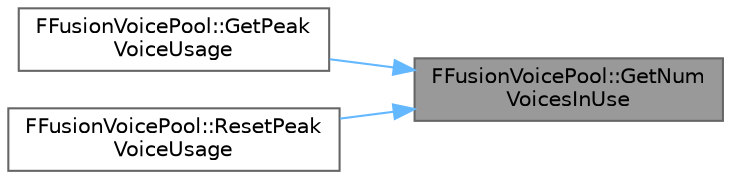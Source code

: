 digraph "FFusionVoicePool::GetNumVoicesInUse"
{
 // INTERACTIVE_SVG=YES
 // LATEX_PDF_SIZE
  bgcolor="transparent";
  edge [fontname=Helvetica,fontsize=10,labelfontname=Helvetica,labelfontsize=10];
  node [fontname=Helvetica,fontsize=10,shape=box,height=0.2,width=0.4];
  rankdir="RL";
  Node1 [id="Node000001",label="FFusionVoicePool::GetNum\lVoicesInUse",height=0.2,width=0.4,color="gray40", fillcolor="grey60", style="filled", fontcolor="black",tooltip=" "];
  Node1 -> Node2 [id="edge1_Node000001_Node000002",dir="back",color="steelblue1",style="solid",tooltip=" "];
  Node2 [id="Node000002",label="FFusionVoicePool::GetPeak\lVoiceUsage",height=0.2,width=0.4,color="grey40", fillcolor="white", style="filled",URL="$de/df3/classFFusionVoicePool.html#afa4715d91733fa0f58780ae91ee12176",tooltip=" "];
  Node1 -> Node3 [id="edge2_Node000001_Node000003",dir="back",color="steelblue1",style="solid",tooltip=" "];
  Node3 [id="Node000003",label="FFusionVoicePool::ResetPeak\lVoiceUsage",height=0.2,width=0.4,color="grey40", fillcolor="white", style="filled",URL="$de/df3/classFFusionVoicePool.html#a5bf83c7b7adaf960f06806408ff465e5",tooltip=" "];
}
